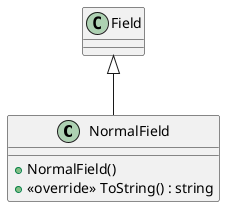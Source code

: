 @startuml
class NormalField {
    + NormalField()
    + <<override>> ToString() : string
}
Field <|-- NormalField
@enduml
